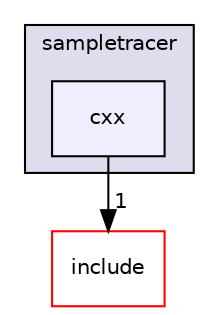 digraph "cxx" {
  compound=true
  node [ fontsize="10", fontname="Helvetica"];
  edge [ labelfontsize="10", labelfontname="Helvetica"];
  subgraph clusterdir_16443852c62a98071c47f6a3819d55f3 {
    graph [ bgcolor="#ddddee", pencolor="black", label="sampletracer" fontname="Helvetica", fontsize="10", URL="dir_16443852c62a98071c47f6a3819d55f3.html"]
  dir_94b1e3f507b41df74ccaf1f40dfb401c [shape=box, label="cxx", style="filled", fillcolor="#eeeeff", pencolor="black", URL="dir_94b1e3f507b41df74ccaf1f40dfb401c.html"];
  }
  dir_6974a5aa7eaa13e782c53feb02410122 [shape=box label="include" fillcolor="white" style="filled" color="red" URL="dir_6974a5aa7eaa13e782c53feb02410122.html"];
  dir_94b1e3f507b41df74ccaf1f40dfb401c->dir_6974a5aa7eaa13e782c53feb02410122 [headlabel="1", labeldistance=1.5 headhref="dir_000205_000206.html"];
}
